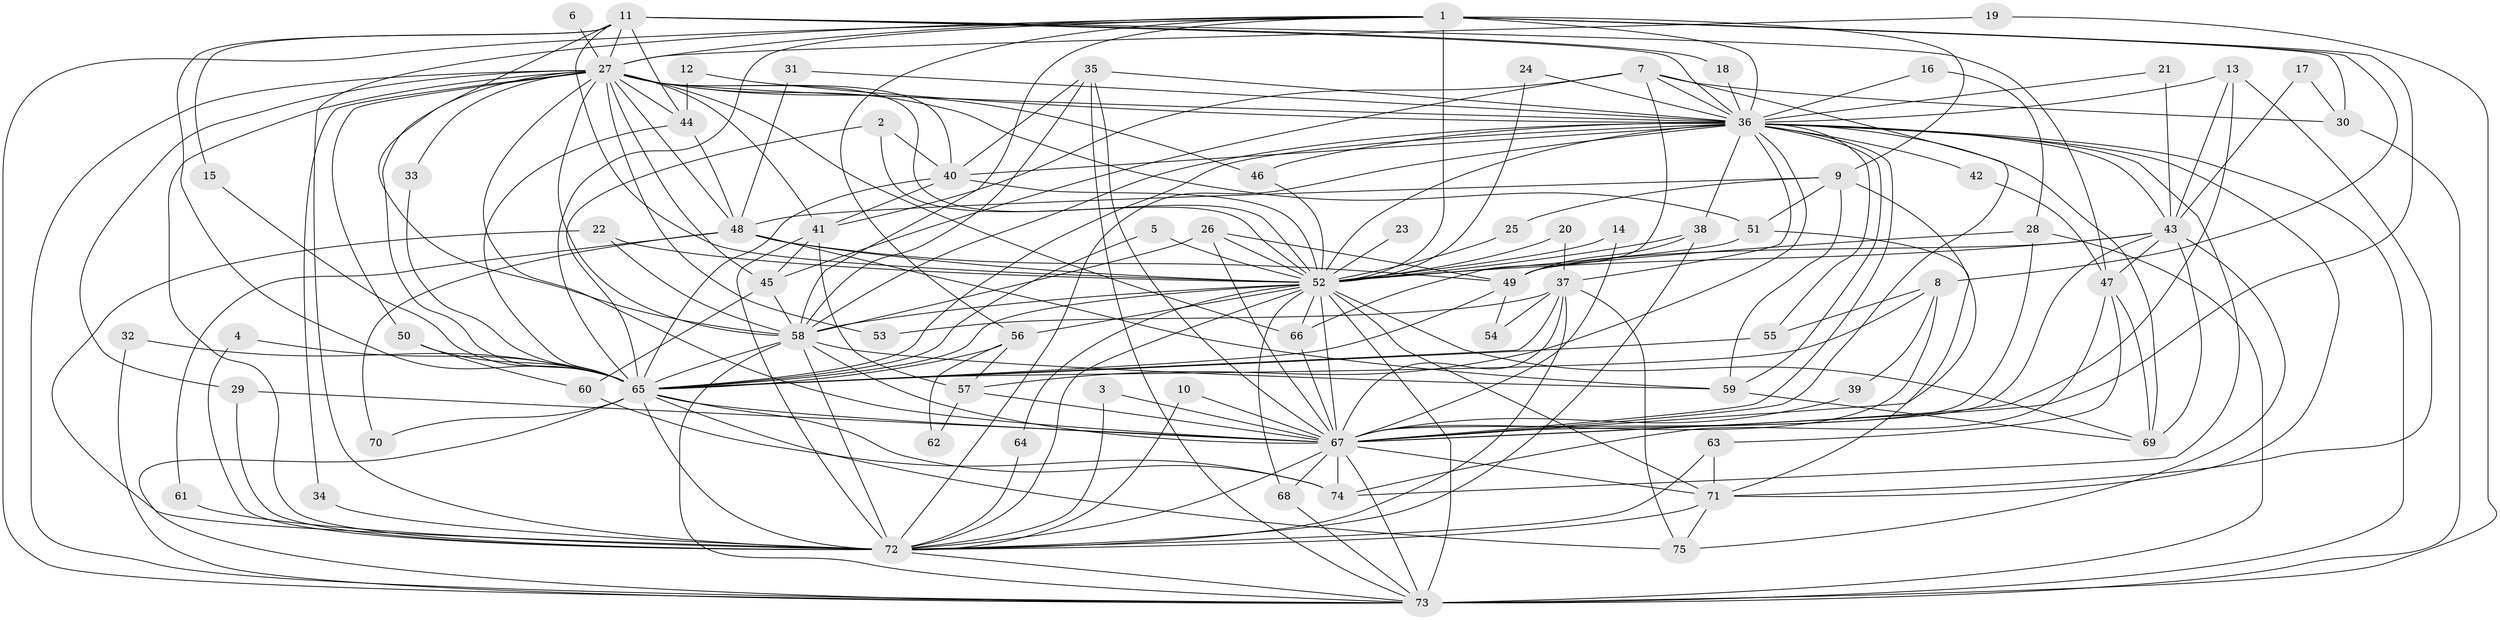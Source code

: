 // original degree distribution, {17: 0.006711409395973154, 16: 0.006711409395973154, 27: 0.013422818791946308, 19: 0.006711409395973154, 36: 0.006711409395973154, 32: 0.006711409395973154, 30: 0.006711409395973154, 14: 0.006711409395973154, 24: 0.006711409395973154, 4: 0.11409395973154363, 5: 0.06711409395973154, 3: 0.16778523489932887, 2: 0.5369127516778524, 6: 0.006711409395973154, 8: 0.020134228187919462, 7: 0.020134228187919462}
// Generated by graph-tools (version 1.1) at 2025/49/03/09/25 03:49:32]
// undirected, 75 vertices, 220 edges
graph export_dot {
graph [start="1"]
  node [color=gray90,style=filled];
  1;
  2;
  3;
  4;
  5;
  6;
  7;
  8;
  9;
  10;
  11;
  12;
  13;
  14;
  15;
  16;
  17;
  18;
  19;
  20;
  21;
  22;
  23;
  24;
  25;
  26;
  27;
  28;
  29;
  30;
  31;
  32;
  33;
  34;
  35;
  36;
  37;
  38;
  39;
  40;
  41;
  42;
  43;
  44;
  45;
  46;
  47;
  48;
  49;
  50;
  51;
  52;
  53;
  54;
  55;
  56;
  57;
  58;
  59;
  60;
  61;
  62;
  63;
  64;
  65;
  66;
  67;
  68;
  69;
  70;
  71;
  72;
  73;
  74;
  75;
  1 -- 8 [weight=1.0];
  1 -- 9 [weight=1.0];
  1 -- 27 [weight=1.0];
  1 -- 30 [weight=1.0];
  1 -- 36 [weight=1.0];
  1 -- 52 [weight=2.0];
  1 -- 56 [weight=1.0];
  1 -- 58 [weight=1.0];
  1 -- 65 [weight=1.0];
  1 -- 67 [weight=2.0];
  1 -- 72 [weight=1.0];
  1 -- 73 [weight=1.0];
  2 -- 40 [weight=1.0];
  2 -- 52 [weight=1.0];
  2 -- 65 [weight=1.0];
  3 -- 67 [weight=1.0];
  3 -- 72 [weight=1.0];
  4 -- 65 [weight=1.0];
  4 -- 72 [weight=1.0];
  5 -- 52 [weight=1.0];
  5 -- 65 [weight=1.0];
  6 -- 27 [weight=1.0];
  7 -- 30 [weight=1.0];
  7 -- 36 [weight=1.0];
  7 -- 41 [weight=1.0];
  7 -- 45 [weight=1.0];
  7 -- 66 [weight=1.0];
  7 -- 67 [weight=1.0];
  8 -- 39 [weight=1.0];
  8 -- 55 [weight=1.0];
  8 -- 65 [weight=1.0];
  8 -- 67 [weight=1.0];
  9 -- 25 [weight=1.0];
  9 -- 48 [weight=1.0];
  9 -- 51 [weight=1.0];
  9 -- 59 [weight=1.0];
  9 -- 67 [weight=1.0];
  10 -- 67 [weight=1.0];
  10 -- 72 [weight=1.0];
  11 -- 15 [weight=1.0];
  11 -- 18 [weight=1.0];
  11 -- 27 [weight=1.0];
  11 -- 36 [weight=1.0];
  11 -- 44 [weight=1.0];
  11 -- 47 [weight=1.0];
  11 -- 52 [weight=1.0];
  11 -- 58 [weight=1.0];
  11 -- 65 [weight=1.0];
  12 -- 36 [weight=1.0];
  12 -- 44 [weight=1.0];
  13 -- 36 [weight=1.0];
  13 -- 43 [weight=1.0];
  13 -- 67 [weight=1.0];
  13 -- 71 [weight=1.0];
  14 -- 52 [weight=1.0];
  14 -- 67 [weight=1.0];
  15 -- 65 [weight=1.0];
  16 -- 28 [weight=1.0];
  16 -- 36 [weight=1.0];
  17 -- 30 [weight=1.0];
  17 -- 43 [weight=1.0];
  18 -- 36 [weight=1.0];
  19 -- 27 [weight=1.0];
  19 -- 73 [weight=1.0];
  20 -- 37 [weight=1.0];
  20 -- 52 [weight=1.0];
  21 -- 36 [weight=1.0];
  21 -- 43 [weight=1.0];
  22 -- 52 [weight=1.0];
  22 -- 58 [weight=1.0];
  22 -- 72 [weight=2.0];
  23 -- 52 [weight=1.0];
  24 -- 36 [weight=1.0];
  24 -- 52 [weight=1.0];
  25 -- 52 [weight=1.0];
  26 -- 49 [weight=1.0];
  26 -- 52 [weight=1.0];
  26 -- 58 [weight=1.0];
  26 -- 67 [weight=1.0];
  27 -- 29 [weight=1.0];
  27 -- 33 [weight=1.0];
  27 -- 34 [weight=1.0];
  27 -- 36 [weight=1.0];
  27 -- 40 [weight=1.0];
  27 -- 41 [weight=1.0];
  27 -- 44 [weight=1.0];
  27 -- 45 [weight=1.0];
  27 -- 46 [weight=1.0];
  27 -- 48 [weight=1.0];
  27 -- 50 [weight=1.0];
  27 -- 51 [weight=1.0];
  27 -- 52 [weight=2.0];
  27 -- 53 [weight=1.0];
  27 -- 58 [weight=1.0];
  27 -- 65 [weight=1.0];
  27 -- 66 [weight=1.0];
  27 -- 67 [weight=2.0];
  27 -- 72 [weight=1.0];
  27 -- 73 [weight=1.0];
  28 -- 49 [weight=2.0];
  28 -- 67 [weight=1.0];
  28 -- 73 [weight=1.0];
  29 -- 67 [weight=1.0];
  29 -- 72 [weight=1.0];
  30 -- 73 [weight=1.0];
  31 -- 36 [weight=1.0];
  31 -- 48 [weight=1.0];
  32 -- 65 [weight=1.0];
  32 -- 73 [weight=1.0];
  33 -- 65 [weight=1.0];
  34 -- 72 [weight=1.0];
  35 -- 36 [weight=1.0];
  35 -- 40 [weight=1.0];
  35 -- 58 [weight=1.0];
  35 -- 67 [weight=1.0];
  35 -- 73 [weight=1.0];
  36 -- 37 [weight=1.0];
  36 -- 38 [weight=1.0];
  36 -- 40 [weight=1.0];
  36 -- 42 [weight=1.0];
  36 -- 43 [weight=1.0];
  36 -- 46 [weight=1.0];
  36 -- 52 [weight=2.0];
  36 -- 55 [weight=2.0];
  36 -- 57 [weight=1.0];
  36 -- 58 [weight=2.0];
  36 -- 59 [weight=1.0];
  36 -- 65 [weight=1.0];
  36 -- 67 [weight=1.0];
  36 -- 69 [weight=1.0];
  36 -- 71 [weight=1.0];
  36 -- 72 [weight=1.0];
  36 -- 73 [weight=2.0];
  36 -- 74 [weight=1.0];
  37 -- 53 [weight=1.0];
  37 -- 54 [weight=1.0];
  37 -- 65 [weight=1.0];
  37 -- 67 [weight=1.0];
  37 -- 72 [weight=1.0];
  37 -- 75 [weight=1.0];
  38 -- 49 [weight=1.0];
  38 -- 52 [weight=1.0];
  38 -- 72 [weight=1.0];
  39 -- 67 [weight=1.0];
  40 -- 41 [weight=1.0];
  40 -- 52 [weight=1.0];
  40 -- 65 [weight=1.0];
  41 -- 45 [weight=1.0];
  41 -- 57 [weight=1.0];
  41 -- 72 [weight=2.0];
  42 -- 47 [weight=1.0];
  43 -- 47 [weight=1.0];
  43 -- 49 [weight=1.0];
  43 -- 52 [weight=2.0];
  43 -- 67 [weight=1.0];
  43 -- 69 [weight=1.0];
  43 -- 75 [weight=1.0];
  44 -- 48 [weight=1.0];
  44 -- 65 [weight=1.0];
  45 -- 58 [weight=1.0];
  45 -- 60 [weight=1.0];
  46 -- 52 [weight=1.0];
  47 -- 63 [weight=1.0];
  47 -- 69 [weight=1.0];
  47 -- 74 [weight=1.0];
  48 -- 49 [weight=1.0];
  48 -- 52 [weight=2.0];
  48 -- 59 [weight=1.0];
  48 -- 61 [weight=1.0];
  48 -- 70 [weight=1.0];
  49 -- 54 [weight=1.0];
  49 -- 65 [weight=1.0];
  50 -- 60 [weight=1.0];
  50 -- 65 [weight=2.0];
  51 -- 52 [weight=1.0];
  51 -- 71 [weight=1.0];
  52 -- 56 [weight=1.0];
  52 -- 58 [weight=2.0];
  52 -- 64 [weight=1.0];
  52 -- 65 [weight=3.0];
  52 -- 66 [weight=1.0];
  52 -- 67 [weight=2.0];
  52 -- 68 [weight=1.0];
  52 -- 69 [weight=1.0];
  52 -- 71 [weight=1.0];
  52 -- 72 [weight=2.0];
  52 -- 73 [weight=3.0];
  55 -- 65 [weight=1.0];
  56 -- 57 [weight=1.0];
  56 -- 62 [weight=1.0];
  56 -- 65 [weight=1.0];
  57 -- 62 [weight=1.0];
  57 -- 67 [weight=1.0];
  58 -- 59 [weight=1.0];
  58 -- 65 [weight=1.0];
  58 -- 67 [weight=1.0];
  58 -- 72 [weight=1.0];
  58 -- 73 [weight=1.0];
  59 -- 69 [weight=1.0];
  60 -- 74 [weight=1.0];
  61 -- 72 [weight=1.0];
  63 -- 71 [weight=1.0];
  63 -- 72 [weight=1.0];
  64 -- 72 [weight=1.0];
  65 -- 67 [weight=1.0];
  65 -- 70 [weight=1.0];
  65 -- 72 [weight=1.0];
  65 -- 73 [weight=1.0];
  65 -- 74 [weight=2.0];
  65 -- 75 [weight=1.0];
  66 -- 67 [weight=1.0];
  67 -- 68 [weight=1.0];
  67 -- 71 [weight=1.0];
  67 -- 72 [weight=1.0];
  67 -- 73 [weight=1.0];
  67 -- 74 [weight=1.0];
  68 -- 73 [weight=1.0];
  71 -- 72 [weight=1.0];
  71 -- 75 [weight=1.0];
  72 -- 73 [weight=1.0];
}
